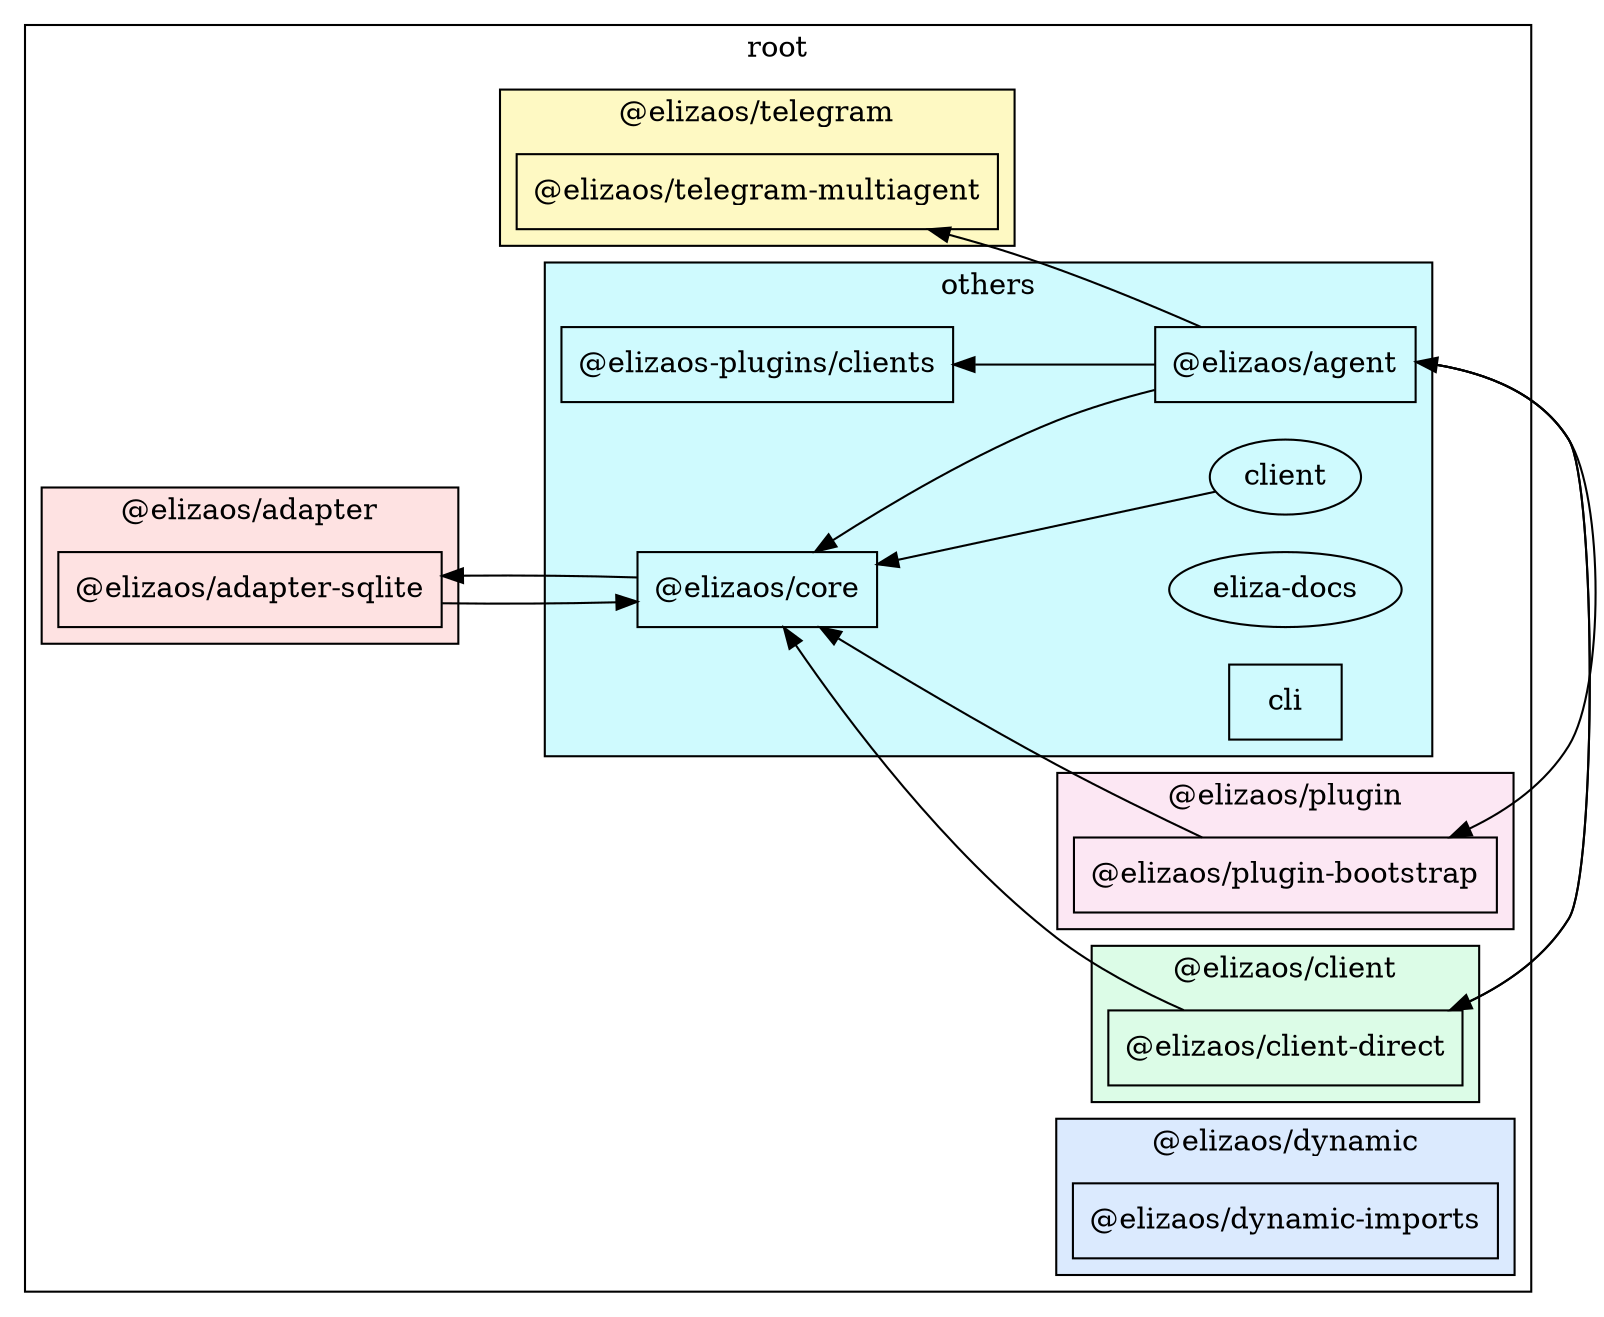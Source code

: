 digraph "G" {
  graph [rankdir=RL];
  subgraph "cluster-main" {
    graph [label="root", URL="file:///root/eliza/Eliza/DBIG/dependency-graph.pdf"];
  subgraph "cluster-others" {
    graph [style="filled", bgcolor="#CFFAFE", label="others", URL="file:///root/eliza/Eliza/DBIG/dependency-graph/others/Eliza/DBIG/dependency-graph.pdf"];
    "@elizaos/agent" [URL="file:///root/eliza/packages/agent/Eliza/DBIG/dependency-graph.pdf", shape=box, style="filled", fillcolor="#CFFAFE"];
    "@elizaos/core" [URL="file:///root/eliza/packages/core/Eliza/DBIG/dependency-graph.pdf", shape=box, style="filled", fillcolor="#CFFAFE"];
    "@elizaos-plugins/clients" [URL="file:///root/eliza/packages/clients/Eliza/DBIG/dependency-graph.pdf", shape=box, style="filled", fillcolor="#CFFAFE"];
    "client" [URL="file:///root/eliza/client/Eliza/DBIG/dependency-graph.pdf", shape=oval, style="filled", fillcolor="#CFFAFE"];
    "eliza-docs" [URL="file:///root/eliza/docs/Eliza/DBIG/dependency-graph.pdf", shape=oval, style="filled", fillcolor="#CFFAFE"];
    "cli" [URL="file:///root/eliza/packages/cli/Eliza/DBIG/dependency-graph.pdf", shape=box, style="filled", fillcolor="#CFFAFE"];
    "@elizaos/agent" -> "@elizaos/core";
    "@elizaos/agent" -> "@elizaos-plugins/clients";
    "client" -> "@elizaos/core";
  }
  subgraph "cluster-@elizaos/plugin" {
    graph [style="filled", bgcolor="#FCE7F3", label="@elizaos/plugin", URL="file:///root/eliza/Eliza/DBIG/dependency-graph/_elizaos_plugin/Eliza/DBIG/dependency-graph.pdf"];
    "@elizaos/plugin-bootstrap" [URL="file:///root/eliza/packages/plugin-bootstrap/Eliza/DBIG/dependency-graph.pdf", shape=box, style="filled", fillcolor="#FCE7F3"];
  }
  subgraph "cluster-@elizaos/telegram" {
    graph [style="filled", bgcolor="#FEF9C3", label="@elizaos/telegram", URL="file:///root/eliza/Eliza/DBIG/dependency-graph/_elizaos_telegram/Eliza/DBIG/dependency-graph.pdf"];
    "@elizaos/telegram-multiagent" [URL="file:///root/eliza/packages/telegram-multiagent/Eliza/DBIG/dependency-graph.pdf", shape=box, style="filled", fillcolor="#FEF9C3"];
  }
  subgraph "cluster-@elizaos/client" {
    graph [style="filled", bgcolor="#DCFCE7", label="@elizaos/client", URL="file:///root/eliza/Eliza/DBIG/dependency-graph/_elizaos_client/Eliza/DBIG/dependency-graph.pdf"];
    "@elizaos/client-direct" [URL="file:///root/eliza/packages/client-direct/Eliza/DBIG/dependency-graph.pdf", shape=box, style="filled", fillcolor="#DCFCE7"];
  }
  subgraph "cluster-@elizaos/adapter" {
    graph [style="filled", bgcolor="#FEE2E2", label="@elizaos/adapter", URL="file:///root/eliza/Eliza/DBIG/dependency-graph/_elizaos_adapter/Eliza/DBIG/dependency-graph.pdf"];
    "@elizaos/adapter-sqlite" [URL="file:///root/eliza/packages/adapter-sqlite/Eliza/DBIG/dependency-graph.pdf", shape=box, style="filled", fillcolor="#FEE2E2"];
  }
  subgraph "cluster-@elizaos/dynamic" {
    graph [style="filled", bgcolor="#DBEAFE", label="@elizaos/dynamic", URL="file:///root/eliza/Eliza/DBIG/dependency-graph/_elizaos_dynamic/Eliza/DBIG/dependency-graph.pdf"];
    "@elizaos/dynamic-imports" [URL="file:///root/eliza/packages/dynamic-imports/Eliza/DBIG/dependency-graph.pdf", shape=box, style="filled", fillcolor="#DBEAFE"];
  }
    "@elizaos/plugin-bootstrap";
    "@elizaos/telegram-multiagent";
    "@elizaos/client-direct";
    "@elizaos/core";
    "@elizaos/agent";
    "@elizaos/adapter-sqlite";
    "@elizaos/agent" -> "@elizaos/plugin-bootstrap";
    "@elizaos/agent" -> "@elizaos/telegram-multiagent";
    "@elizaos/agent" -> "@elizaos/client-direct";
    "@elizaos/adapter-sqlite" -> "@elizaos/core";
    "@elizaos/client-direct" -> "@elizaos/agent";
    "@elizaos/client-direct" -> "@elizaos/core";
    "@elizaos/core" -> "@elizaos/adapter-sqlite";
    "@elizaos/plugin-bootstrap" -> "@elizaos/core";
  }
}
